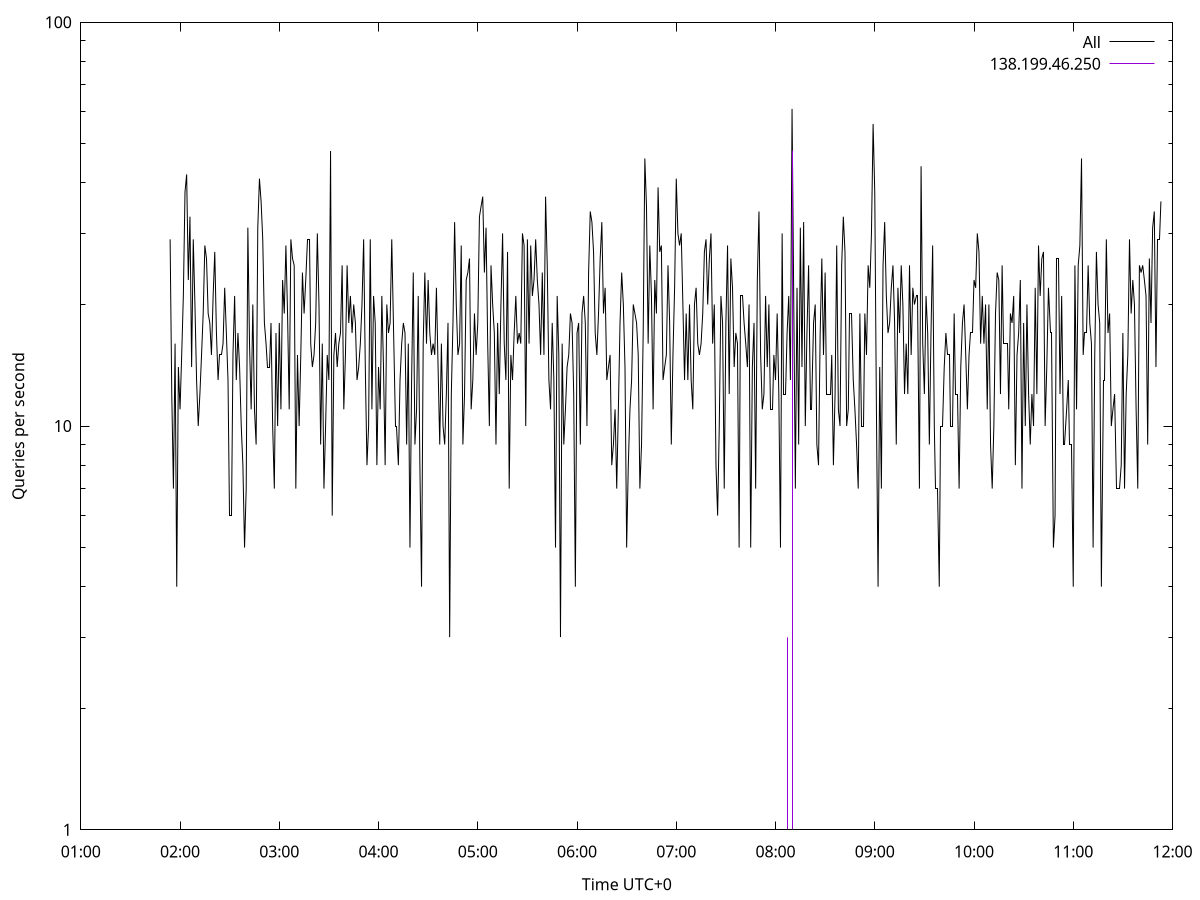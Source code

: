 set terminal pngcairo size 1024,768
set output 'Sun Jan  7 13:01:54 2024.png'
set ylabel 'Queries per second'
set xlabel 'Time UTC+0'
set xdata time
set timefmt "%s"
set log y
plot \
'-' using 1:2 linecolor 0 linetype 2 with lines title 'All', \
'-' using 1:2 linecolor 1 linetype 3 with impulses title "138.199.46.250"
1704607314 29
1704607315 12
1704607316 7
1704607317 16
1704607318 4
1704607319 14
1704607320 11
1704607321 15
1704607322 21
1704607323 38
1704607324 42
1704607325 23
1704607326 33
1704607327 14
1704607328 29
1704607329 20
1704607330 13
1704607331 10
1704607332 12
1704607333 15
1704607334 19
1704607335 28
1704607336 26
1704607337 19
1704607338 18
1704607339 15
1704607340 21
1704607341 27
1704607342 17
1704607343 13
1704607344 15
1704607345 15
1704607346 16
1704607347 22
1704607348 17
1704607349 13
1704607350 6
1704607351 6
1704607352 15
1704607353 21
1704607354 13
1704607355 17
1704607356 14
1704607357 10
1704607358 8
1704607359 5
1704607360 7
1704607361 31
1704607362 16
1704607363 11
1704607364 20
1704607365 11
1704607366 9
1704607367 31
1704607368 41
1704607369 36
1704607370 29
1704607371 18
1704607372 16
1704607373 14
1704607374 14
1704607375 18
1704607376 10
1704607377 7
1704607378 17
1704607379 10
1704607380 18
1704607381 11
1704607382 23
1704607383 19
1704607384 28
1704607385 19
1704607386 11
1704607387 29
1704607388 26
1704607389 25
1704607390 7
1704607391 15
1704607392 10
1704607393 15
1704607394 24
1704607395 19
1704607396 23
1704607397 29
1704607398 29
1704607399 16
1704607400 14
1704607401 15
1704607402 18
1704607403 30
1704607404 20
1704607405 9
1704607406 16
1704607407 7
1704607408 10
1704607409 15
1704607410 13
1704607411 48
1704607412 6
1704607413 15
1704607414 17
1704607415 14
1704607416 16
1704607417 17
1704607418 25
1704607419 11
1704607420 15
1704607421 25
1704607422 18
1704607423 21
1704607424 17
1704607425 20
1704607426 18
1704607427 13
1704607428 14
1704607429 16
1704607430 20
1704607431 29
1704607432 14
1704607433 8
1704607434 10
1704607435 29
1704607436 11
1704607437 21
1704607438 18
1704607439 8
1704607440 14
1704607441 11
1704607442 21
1704607443 14
1704607444 8
1704607445 20
1704607446 17
1704607447 18
1704607448 29
1704607449 18
1704607450 10
1704607451 10
1704607452 8
1704607453 13
1704607454 16
1704607455 18
1704607456 17
1704607457 9
1704607458 16
1704607459 5
1704607460 13
1704607461 24
1704607462 9
1704607463 11
1704607464 21
1704607465 8
1704607466 4
1704607467 16
1704607468 24
1704607469 16
1704607470 23
1704607471 17
1704607472 15
1704607473 16
1704607474 15
1704607475 22
1704607476 14
1704607477 9
1704607478 16
1704607479 10
1704607480 9
1704607481 12
1704607482 18
1704607483 3
1704607484 12
1704607485 18
1704607486 32
1704607487 20
1704607488 15
1704607489 16
1704607490 28
1704607491 9
1704607492 12
1704607493 23
1704607494 24
1704607495 26
1704607496 11
1704607497 13
1704607498 19
1704607499 15
1704607500 18
1704607501 33
1704607502 35
1704607503 37
1704607504 24
1704607505 31
1704607506 16
1704607507 10
1704607508 25
1704607509 20
1704607510 17
1704607511 9
1704607512 18
1704607513 12
1704607514 20
1704607515 30
1704607516 16
1704607517 13
1704607518 27
1704607519 7
1704607520 15
1704607521 13
1704607522 17
1704607523 21
1704607524 16
1704607525 17
1704607526 16
1704607527 30
1704607528 28
1704607529 10
1704607530 29
1704607531 16
1704607532 28
1704607533 21
1704607534 23
1704607535 29
1704607536 23
1704607537 20
1704607538 15
1704607539 24
1704607540 15
1704607541 37
1704607542 25
1704607543 13
1704607544 11
1704607545 18
1704607546 13
1704607547 5
1704607548 21
1704607549 15
1704607550 3
1704607551 16
1704607552 9
1704607553 11
1704607554 14
1704607555 15
1704607556 19
1704607557 18
1704607558 12
1704607559 4
1704607560 17
1704607561 18
1704607562 9
1704607563 19
1704607564 21
1704607565 18
1704607566 10
1704607567 24
1704607568 34
1704607569 32
1704607570 27
1704607571 17
1704607572 15
1704607573 19
1704607574 26
1704607575 32
1704607576 19
1704607577 22
1704607578 13
1704607579 14
1704607580 15
1704607581 8
1704607582 9
1704607583 11
1704607584 7
1704607585 11
1704607586 18
1704607587 24
1704607588 20
1704607589 14
1704607590 5
1704607591 8
1704607592 11
1704607593 13
1704607594 20
1704607595 19
1704607596 18
1704607597 15
1704607598 7
1704607599 9
1704607600 17
1704607601 46
1704607602 35
1704607603 16
1704607604 28
1704607605 21
1704607606 11
1704607607 23
1704607608 19
1704607609 39
1704607610 27
1704607611 28
1704607612 13
1704607613 14
1704607614 15
1704607615 25
1704607616 18
1704607617 9
1704607618 15
1704607619 22
1704607620 41
1704607621 30
1704607622 28
1704607623 30
1704607624 20
1704607625 13
1704607626 19
1704607627 13
1704607628 20
1704607629 13
1704607630 11
1704607631 20
1704607632 22
1704607633 16
1704607634 15
1704607635 16
1704607636 19
1704607637 27
1704607638 29
1704607639 20
1704607640 26
1704607641 30
1704607642 16
1704607643 20
1704607644 8
1704607645 6
1704607646 10
1704607647 21
1704607648 18
1704607649 7
1704607650 18
1704607651 28
1704607652 12
1704607653 26
1704607654 22
1704607655 14
1704607656 17
1704607657 16
1704607658 5
1704607659 21
1704607660 21
1704607661 18
1704607662 16
1704607663 14
1704607664 20
1704607665 5
1704607666 14
1704607667 18
1704607668 7
1704607669 23
1704607670 34
1704607671 15
1704607672 11
1704607673 12
1704607674 21
1704607675 14
1704607676 20
1704607677 11
1704607678 11
1704607679 15
1704607680 13
1704607681 19
1704607682 12
1704607683 5
1704607684 30
1704607685 12
1704607686 12
1704607687 17
1704607688 21
1704607689 13
1704607690 61
1704607691 21
1704607692 7
1704607693 22
1704607694 9
1704607695 31
1704607696 14
1704607697 32
1704607698 10
1704607699 17
1704607700 25
1704607701 11
1704607702 11
1704607703 18
1704607704 20
1704607705 9
1704607706 8
1704607707 17
1704607708 26
1704607709 15
1704607710 24
1704607711 12
1704607712 12
1704607713 12
1704607714 15
1704607715 8
1704607716 12
1704607717 28
1704607718 11
1704607719 10
1704607720 25
1704607721 33
1704607722 27
1704607723 10
1704607724 11
1704607725 19
1704607726 19
1704607727 13
1704607728 11
1704607729 9
1704607730 7
1704607731 19
1704607732 10
1704607733 10
1704607734 19
1704607735 15
1704607736 25
1704607737 22
1704607738 30
1704607739 56
1704607740 38
1704607741 11
1704607742 4
1704607743 14
1704607744 7
1704607745 25
1704607746 32
1704607747 21
1704607748 17
1704607749 18
1704607750 22
1704607751 25
1704607752 18
1704607753 9
1704607754 22
1704607755 17
1704607756 25
1704607757 20
1704607758 12
1704607759 16
1704607760 12
1704607761 25
1704607762 15
1704607763 22
1704607764 20
1704607765 21
1704607766 21
1704607767 7
1704607768 44
1704607769 16
1704607770 12
1704607771 21
1704607772 17
1704607773 9
1704607774 17
1704607775 28
1704607776 10
1704607777 7
1704607778 7
1704607779 4
1704607780 10
1704607781 10
1704607782 14
1704607783 17
1704607784 15
1704607785 15
1704607786 10
1704607787 10
1704607788 19
1704607789 12
1704607790 12
1704607791 7
1704607792 14
1704607793 18
1704607794 20
1704607795 15
1704607796 11
1704607797 15
1704607798 17
1704607799 17
1704607800 23
1704607801 22
1704607802 30
1704607803 27
1704607804 16
1704607805 21
1704607806 16
1704607807 20
1704607808 11
1704607809 20
1704607810 9
1704607811 7
1704607812 10
1704607813 19
1704607814 24
1704607815 23
1704607816 12
1704607817 25
1704607818 16
1704607819 16
1704607820 16
1704607821 11
1704607822 19
1704607823 18
1704607824 21
1704607825 8
1704607826 15
1704607827 17
1704607828 23
1704607829 7
1704607830 18
1704607831 10
1704607832 20
1704607833 12
1704607834 9
1704607835 12
1704607836 10
1704607837 22
1704607838 12
1704607839 28
1704607840 21
1704607841 26
1704607842 27
1704607843 10
1704607844 14
1704607845 22
1704607846 17
1704607847 17
1704607848 5
1704607849 6
1704607850 26
1704607851 26
1704607852 12
1704607853 21
1704607854 9
1704607855 9
1704607856 11
1704607857 13
1704607858 9
1704607859 9
1704607860 4
1704607861 25
1704607862 11
1704607863 25
1704607864 28
1704607865 46
1704607866 15
1704607867 17
1704607868 17
1704607869 25
1704607870 18
1704607871 16
1704607872 5
1704607873 15
1704607874 27
1704607875 20
1704607876 18
1704607877 4
1704607878 13
1704607879 13
1704607880 29
1704607881 17
1704607882 19
1704607883 10
1704607884 11
1704607885 12
1704607886 7
1704607887 7
1704607888 7
1704607889 8
1704607890 17
1704607891 7
1704607892 12
1704607893 15
1704607894 29
1704607895 19
1704607896 23
1704607897 20
1704607898 11
1704607899 7
1704607900 25
1704607901 24
1704607902 25
1704607903 23
1704607904 21
1704607905 9
1704607906 26
1704607907 18
1704607908 31
1704607909 34
1704607910 14
1704607911 29
1704607912 29
1704607913 36

e
1704607620 1
1704607687 3
1704607690 48
1704607837 1

e
